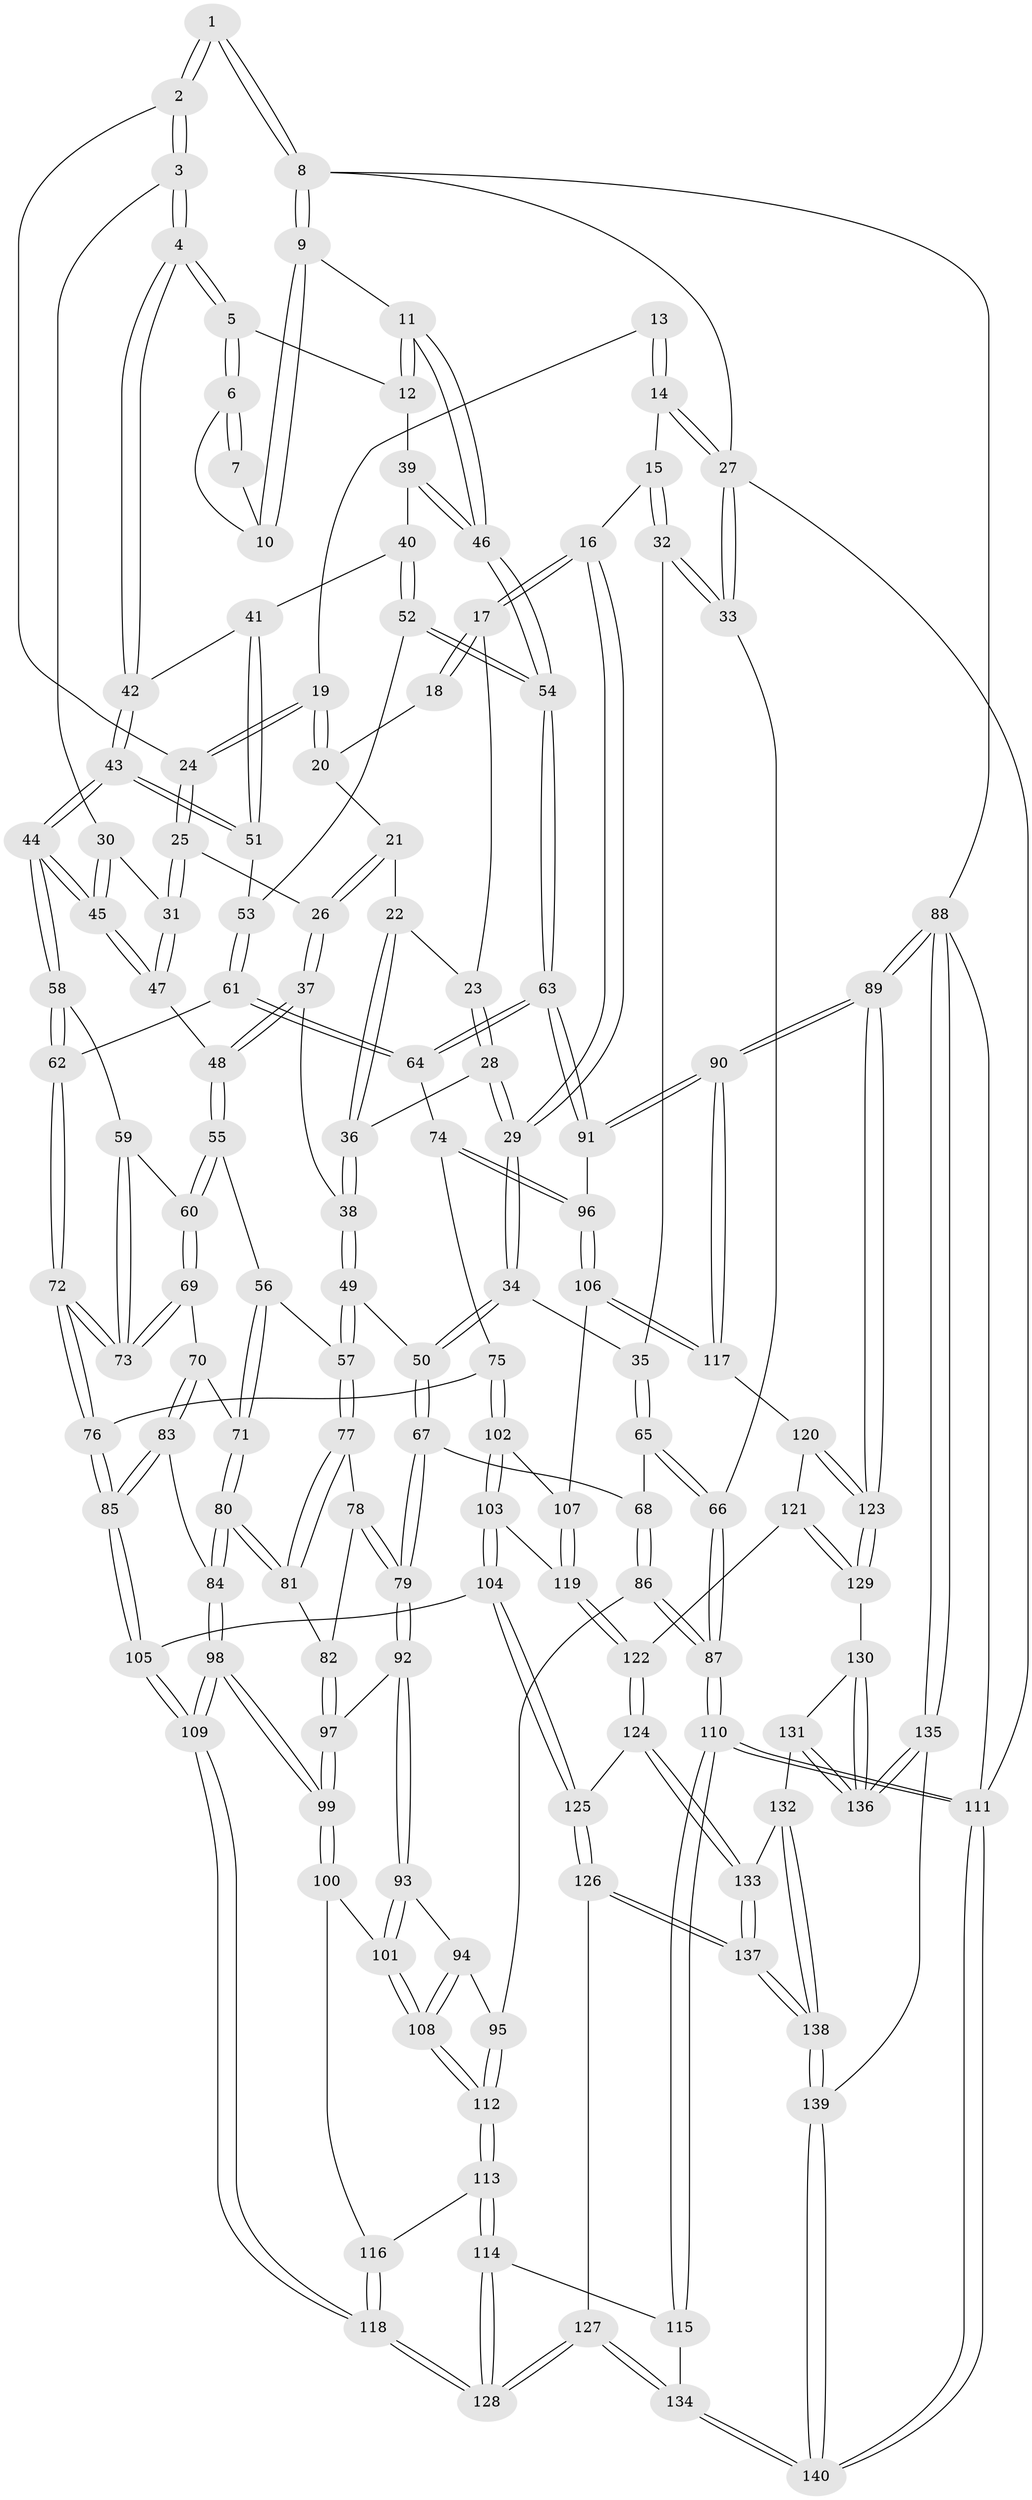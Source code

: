 // coarse degree distribution, {4: 0.11764705882352941, 3: 0.6235294117647059, 2: 0.15294117647058825, 5: 0.08235294117647059, 6: 0.023529411764705882}
// Generated by graph-tools (version 1.1) at 2025/54/03/04/25 22:54:43]
// undirected, 140 vertices, 347 edges
graph export_dot {
  node [color=gray90,style=filled];
  1 [pos="+1+0"];
  2 [pos="+0.6989482712713505+0"];
  3 [pos="+0.7970437617013225+0.033957886334952024"];
  4 [pos="+0.8048808087756797+0.04411486176716454"];
  5 [pos="+0.8755263727600738+0.07264625418749336"];
  6 [pos="+0.9547605230877829+0.046825750421702526"];
  7 [pos="+0.981164076972892+0"];
  8 [pos="+1+0"];
  9 [pos="+1+0.07885784981737423"];
  10 [pos="+1+0.044931153981744215"];
  11 [pos="+1+0.2234120782148723"];
  12 [pos="+0.9072337486746729+0.10125026987954519"];
  13 [pos="+0.5557528761282483+0"];
  14 [pos="+0.00027734871476667273+0"];
  15 [pos="+0.07887358152850746+0"];
  16 [pos="+0.09386697239721727+0"];
  17 [pos="+0.310461521486293+0.05605124394305863"];
  18 [pos="+0.3510548366791359+0.04571236702039818"];
  19 [pos="+0.5964371024198767+0"];
  20 [pos="+0.39986709302376583+0.06304870072409503"];
  21 [pos="+0.39539820826353084+0.08290222874352171"];
  22 [pos="+0.3522198016992161+0.11132158429549413"];
  23 [pos="+0.3183962690106884+0.07875153457864385"];
  24 [pos="+0.604048406016545+0"];
  25 [pos="+0.5436330103271919+0.09935435966175564"];
  26 [pos="+0.4728196865080357+0.14954857287302623"];
  27 [pos="+0+0"];
  28 [pos="+0.24503338913792624+0.1648199425228566"];
  29 [pos="+0.18932472676933326+0.17207696053854024"];
  30 [pos="+0.7007139083535524+0.1443840989582049"];
  31 [pos="+0.5782654960154434+0.1522719314094136"];
  32 [pos="+0.028847535949159685+0.2628393678401373"];
  33 [pos="+0+0.26139852697877697"];
  34 [pos="+0.17138431054049075+0.22642474285010963"];
  35 [pos="+0.0764293239021355+0.27821482578396"];
  36 [pos="+0.3573443538217587+0.1834809235977805"];
  37 [pos="+0.4424602297938304+0.190223218258914"];
  38 [pos="+0.39881103304171955+0.2263211889493236"];
  39 [pos="+0.9270833244085488+0.18397721760310382"];
  40 [pos="+0.8896920771813046+0.23556669240121456"];
  41 [pos="+0.8687517337175303+0.2318542376795595"];
  42 [pos="+0.8066293316775676+0.12300480170617402"];
  43 [pos="+0.7322052030798999+0.2968565317970543"];
  44 [pos="+0.7301740378515137+0.29926819874863564"];
  45 [pos="+0.6700598884332056+0.252584492011428"];
  46 [pos="+1+0.31720512687007957"];
  47 [pos="+0.6058517736456612+0.23728579049676382"];
  48 [pos="+0.5765728163231197+0.2630448591911806"];
  49 [pos="+0.38583357392572054+0.3420018891525209"];
  50 [pos="+0.3029020621991028+0.3421157262186363"];
  51 [pos="+0.8560784901034694+0.24432520644662403"];
  52 [pos="+0.9329646151174483+0.27818447690981085"];
  53 [pos="+0.8581075679132805+0.3239670188477364"];
  54 [pos="+1+0.3801440338575306"];
  55 [pos="+0.524327221899786+0.34350581876249886"];
  56 [pos="+0.4758941686997178+0.34835876203361316"];
  57 [pos="+0.38927340615913375+0.3454195896852627"];
  58 [pos="+0.7352900939450379+0.3300284411832439"];
  59 [pos="+0.5962556595231018+0.3908982479966071"];
  60 [pos="+0.5824860505958647+0.3900749473544924"];
  61 [pos="+0.8123665549649014+0.38639013146786183"];
  62 [pos="+0.7700275082434223+0.3759381693797333"];
  63 [pos="+1+0.38354154400508056"];
  64 [pos="+0.8716645120843057+0.4267511884049976"];
  65 [pos="+0.1017478687915844+0.4060632677177301"];
  66 [pos="+0+0.4520300308665714"];
  67 [pos="+0.18008611923838608+0.45676407735881686"];
  68 [pos="+0.1294102231573784+0.4471184399992766"];
  69 [pos="+0.5639739410575947+0.471580430042671"];
  70 [pos="+0.5455450501364657+0.49857352184666587"];
  71 [pos="+0.5299494027690745+0.4998131720265319"];
  72 [pos="+0.6988025173928224+0.5062685219235042"];
  73 [pos="+0.6817582478612728+0.493649827457338"];
  74 [pos="+0.8557223179356991+0.5076829297106605"];
  75 [pos="+0.778948788934885+0.5664009204698488"];
  76 [pos="+0.698935586560846+0.509143217521577"];
  77 [pos="+0.3939167500379037+0.4431846909332696"];
  78 [pos="+0.3104714248253601+0.5008285266089444"];
  79 [pos="+0.22892307909855875+0.5299378407861747"];
  80 [pos="+0.4578040297430897+0.5241804685766127"];
  81 [pos="+0.4087606617362093+0.4720668007713121"];
  82 [pos="+0.34717579648350577+0.5691750466014704"];
  83 [pos="+0.5984328424536197+0.562453972170868"];
  84 [pos="+0.45852513872054823+0.5727128956059159"];
  85 [pos="+0.623082385042731+0.5845096704828964"];
  86 [pos="+0.03030140140139946+0.5693791452580428"];
  87 [pos="+0+0.6574698219740249"];
  88 [pos="+1+1"];
  89 [pos="+1+0.9543096069849959"];
  90 [pos="+1+0.6574246788040752"];
  91 [pos="+1+0.38429686440350663"];
  92 [pos="+0.23091856424481147+0.5498144647663062"];
  93 [pos="+0.22865167609328738+0.5578926093295726"];
  94 [pos="+0.10545646247474942+0.5839578480373863"];
  95 [pos="+0.038128946284790646+0.573321208571513"];
  96 [pos="+0.9255738528609554+0.5849019783929826"];
  97 [pos="+0.3431064728359927+0.5847329371839556"];
  98 [pos="+0.4423391443674153+0.7166507852268311"];
  99 [pos="+0.39280818546286744+0.673008623141037"];
  100 [pos="+0.22582610836985736+0.6222506811449212"];
  101 [pos="+0.22211709901155005+0.6203274550484521"];
  102 [pos="+0.7790240959212579+0.5668068445975037"];
  103 [pos="+0.7317595602261948+0.6907580820592896"];
  104 [pos="+0.6921538683735435+0.7268723188564026"];
  105 [pos="+0.6088913498147303+0.6811694273312062"];
  106 [pos="+0.9079914620295388+0.6446793273430563"];
  107 [pos="+0.8872966415556091+0.6501437979232368"];
  108 [pos="+0.20452948930610512+0.6387263713942724"];
  109 [pos="+0.4454980145491405+0.7246645622543755"];
  110 [pos="+0+0.9014273694491852"];
  111 [pos="+0+1"];
  112 [pos="+0.17033060352370485+0.6937012866075857"];
  113 [pos="+0.15811190891648075+0.7628551394887774"];
  114 [pos="+0.155593094050945+0.7711938351740575"];
  115 [pos="+0.1474083916963713+0.7802100309558635"];
  116 [pos="+0.2760062403004831+0.6981976931443559"];
  117 [pos="+0.9085500221992984+0.6451178786436277"];
  118 [pos="+0.440071990030515+0.7378276354280361"];
  119 [pos="+0.8638750761792569+0.6734661945479283"];
  120 [pos="+0.9471170681137345+0.7146978683092048"];
  121 [pos="+0.8695297761695666+0.807876435499892"];
  122 [pos="+0.848695011767407+0.7994012353713686"];
  123 [pos="+1+0.9204727781756898"];
  124 [pos="+0.7440765711978325+0.8109661479390422"];
  125 [pos="+0.7114446173229044+0.7755344449474995"];
  126 [pos="+0.5155716075055051+0.9232652528268587"];
  127 [pos="+0.4330295876701854+0.823435581641404"];
  128 [pos="+0.43034694101034887+0.7729826658451656"];
  129 [pos="+0.8885436031747138+0.8250167857427466"];
  130 [pos="+0.8764281719906519+0.878546355961017"];
  131 [pos="+0.7637431240146326+0.8998813195606304"];
  132 [pos="+0.7624569030092748+0.8976606364340917"];
  133 [pos="+0.7440116519410327+0.8130082525139359"];
  134 [pos="+0.27093052618759433+0.9473734392450824"];
  135 [pos="+0.9078544390772381+1"];
  136 [pos="+0.8500092631066802+1"];
  137 [pos="+0.5549589677013661+1"];
  138 [pos="+0.5550185449737585+1"];
  139 [pos="+0.56757831771719+1"];
  140 [pos="+0.1532936561326464+1"];
  1 -- 2;
  1 -- 2;
  1 -- 8;
  1 -- 8;
  2 -- 3;
  2 -- 3;
  2 -- 24;
  3 -- 4;
  3 -- 4;
  3 -- 30;
  4 -- 5;
  4 -- 5;
  4 -- 42;
  4 -- 42;
  5 -- 6;
  5 -- 6;
  5 -- 12;
  6 -- 7;
  6 -- 7;
  6 -- 10;
  7 -- 10;
  8 -- 9;
  8 -- 9;
  8 -- 27;
  8 -- 88;
  9 -- 10;
  9 -- 10;
  9 -- 11;
  11 -- 12;
  11 -- 12;
  11 -- 46;
  11 -- 46;
  12 -- 39;
  13 -- 14;
  13 -- 14;
  13 -- 19;
  14 -- 15;
  14 -- 27;
  14 -- 27;
  15 -- 16;
  15 -- 32;
  15 -- 32;
  16 -- 17;
  16 -- 17;
  16 -- 29;
  16 -- 29;
  17 -- 18;
  17 -- 18;
  17 -- 23;
  18 -- 20;
  19 -- 20;
  19 -- 20;
  19 -- 24;
  19 -- 24;
  20 -- 21;
  21 -- 22;
  21 -- 26;
  21 -- 26;
  22 -- 23;
  22 -- 36;
  22 -- 36;
  23 -- 28;
  23 -- 28;
  24 -- 25;
  24 -- 25;
  25 -- 26;
  25 -- 31;
  25 -- 31;
  26 -- 37;
  26 -- 37;
  27 -- 33;
  27 -- 33;
  27 -- 111;
  28 -- 29;
  28 -- 29;
  28 -- 36;
  29 -- 34;
  29 -- 34;
  30 -- 31;
  30 -- 45;
  30 -- 45;
  31 -- 47;
  31 -- 47;
  32 -- 33;
  32 -- 33;
  32 -- 35;
  33 -- 66;
  34 -- 35;
  34 -- 50;
  34 -- 50;
  35 -- 65;
  35 -- 65;
  36 -- 38;
  36 -- 38;
  37 -- 38;
  37 -- 48;
  37 -- 48;
  38 -- 49;
  38 -- 49;
  39 -- 40;
  39 -- 46;
  39 -- 46;
  40 -- 41;
  40 -- 52;
  40 -- 52;
  41 -- 42;
  41 -- 51;
  41 -- 51;
  42 -- 43;
  42 -- 43;
  43 -- 44;
  43 -- 44;
  43 -- 51;
  43 -- 51;
  44 -- 45;
  44 -- 45;
  44 -- 58;
  44 -- 58;
  45 -- 47;
  45 -- 47;
  46 -- 54;
  46 -- 54;
  47 -- 48;
  48 -- 55;
  48 -- 55;
  49 -- 50;
  49 -- 57;
  49 -- 57;
  50 -- 67;
  50 -- 67;
  51 -- 53;
  52 -- 53;
  52 -- 54;
  52 -- 54;
  53 -- 61;
  53 -- 61;
  54 -- 63;
  54 -- 63;
  55 -- 56;
  55 -- 60;
  55 -- 60;
  56 -- 57;
  56 -- 71;
  56 -- 71;
  57 -- 77;
  57 -- 77;
  58 -- 59;
  58 -- 62;
  58 -- 62;
  59 -- 60;
  59 -- 73;
  59 -- 73;
  60 -- 69;
  60 -- 69;
  61 -- 62;
  61 -- 64;
  61 -- 64;
  62 -- 72;
  62 -- 72;
  63 -- 64;
  63 -- 64;
  63 -- 91;
  63 -- 91;
  64 -- 74;
  65 -- 66;
  65 -- 66;
  65 -- 68;
  66 -- 87;
  66 -- 87;
  67 -- 68;
  67 -- 79;
  67 -- 79;
  68 -- 86;
  68 -- 86;
  69 -- 70;
  69 -- 73;
  69 -- 73;
  70 -- 71;
  70 -- 83;
  70 -- 83;
  71 -- 80;
  71 -- 80;
  72 -- 73;
  72 -- 73;
  72 -- 76;
  72 -- 76;
  74 -- 75;
  74 -- 96;
  74 -- 96;
  75 -- 76;
  75 -- 102;
  75 -- 102;
  76 -- 85;
  76 -- 85;
  77 -- 78;
  77 -- 81;
  77 -- 81;
  78 -- 79;
  78 -- 79;
  78 -- 82;
  79 -- 92;
  79 -- 92;
  80 -- 81;
  80 -- 81;
  80 -- 84;
  80 -- 84;
  81 -- 82;
  82 -- 97;
  82 -- 97;
  83 -- 84;
  83 -- 85;
  83 -- 85;
  84 -- 98;
  84 -- 98;
  85 -- 105;
  85 -- 105;
  86 -- 87;
  86 -- 87;
  86 -- 95;
  87 -- 110;
  87 -- 110;
  88 -- 89;
  88 -- 89;
  88 -- 135;
  88 -- 135;
  88 -- 111;
  89 -- 90;
  89 -- 90;
  89 -- 123;
  89 -- 123;
  90 -- 91;
  90 -- 91;
  90 -- 117;
  90 -- 117;
  91 -- 96;
  92 -- 93;
  92 -- 93;
  92 -- 97;
  93 -- 94;
  93 -- 101;
  93 -- 101;
  94 -- 95;
  94 -- 108;
  94 -- 108;
  95 -- 112;
  95 -- 112;
  96 -- 106;
  96 -- 106;
  97 -- 99;
  97 -- 99;
  98 -- 99;
  98 -- 99;
  98 -- 109;
  98 -- 109;
  99 -- 100;
  99 -- 100;
  100 -- 101;
  100 -- 116;
  101 -- 108;
  101 -- 108;
  102 -- 103;
  102 -- 103;
  102 -- 107;
  103 -- 104;
  103 -- 104;
  103 -- 119;
  104 -- 105;
  104 -- 125;
  104 -- 125;
  105 -- 109;
  105 -- 109;
  106 -- 107;
  106 -- 117;
  106 -- 117;
  107 -- 119;
  107 -- 119;
  108 -- 112;
  108 -- 112;
  109 -- 118;
  109 -- 118;
  110 -- 111;
  110 -- 111;
  110 -- 115;
  110 -- 115;
  111 -- 140;
  111 -- 140;
  112 -- 113;
  112 -- 113;
  113 -- 114;
  113 -- 114;
  113 -- 116;
  114 -- 115;
  114 -- 128;
  114 -- 128;
  115 -- 134;
  116 -- 118;
  116 -- 118;
  117 -- 120;
  118 -- 128;
  118 -- 128;
  119 -- 122;
  119 -- 122;
  120 -- 121;
  120 -- 123;
  120 -- 123;
  121 -- 122;
  121 -- 129;
  121 -- 129;
  122 -- 124;
  122 -- 124;
  123 -- 129;
  123 -- 129;
  124 -- 125;
  124 -- 133;
  124 -- 133;
  125 -- 126;
  125 -- 126;
  126 -- 127;
  126 -- 137;
  126 -- 137;
  127 -- 128;
  127 -- 128;
  127 -- 134;
  127 -- 134;
  129 -- 130;
  130 -- 131;
  130 -- 136;
  130 -- 136;
  131 -- 132;
  131 -- 136;
  131 -- 136;
  132 -- 133;
  132 -- 138;
  132 -- 138;
  133 -- 137;
  133 -- 137;
  134 -- 140;
  134 -- 140;
  135 -- 136;
  135 -- 136;
  135 -- 139;
  137 -- 138;
  137 -- 138;
  138 -- 139;
  138 -- 139;
  139 -- 140;
  139 -- 140;
}
